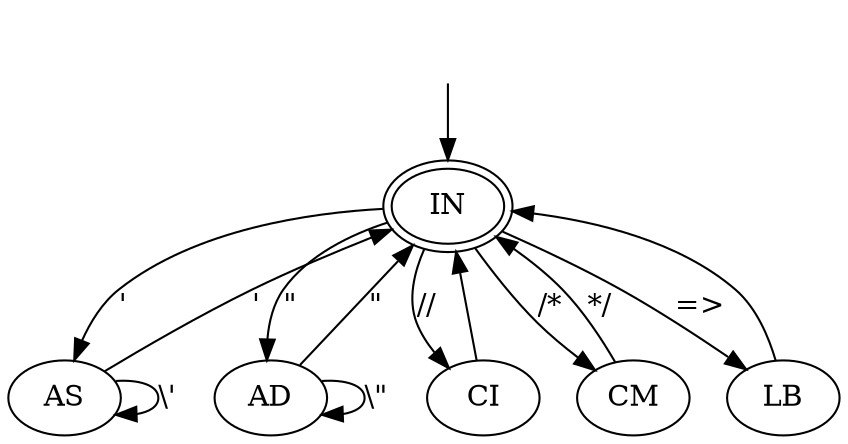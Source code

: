 digraph "AFER" {
	_nil0 [style="invis"]
	_nil0 -> IN [label=""]
	IN [peripheries=2]
	IN -> AS [label="'"]
	IN -> AD [label="\""]
	IN -> CI [label="//"]
	IN -> CM [label="/*"]
	IN -> LB [label="=>"]

	AS -> AS [label="\\'"]
	AS -> IN [label="'"]

	AD -> AD [label="\\\""]
	AD -> IN [label="\""]

	CI -> IN [label="\n"]

	CM -> IN [label="*/"]
	
	LB -> IN [label=""]
}
